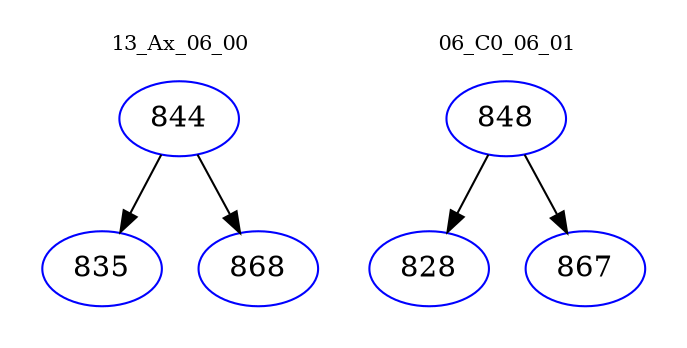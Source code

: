 digraph{
subgraph cluster_0 {
color = white
label = "13_Ax_06_00";
fontsize=10;
T0_844 [label="844", color="blue"]
T0_844 -> T0_835 [color="black"]
T0_835 [label="835", color="blue"]
T0_844 -> T0_868 [color="black"]
T0_868 [label="868", color="blue"]
}
subgraph cluster_1 {
color = white
label = "06_C0_06_01";
fontsize=10;
T1_848 [label="848", color="blue"]
T1_848 -> T1_828 [color="black"]
T1_828 [label="828", color="blue"]
T1_848 -> T1_867 [color="black"]
T1_867 [label="867", color="blue"]
}
}
